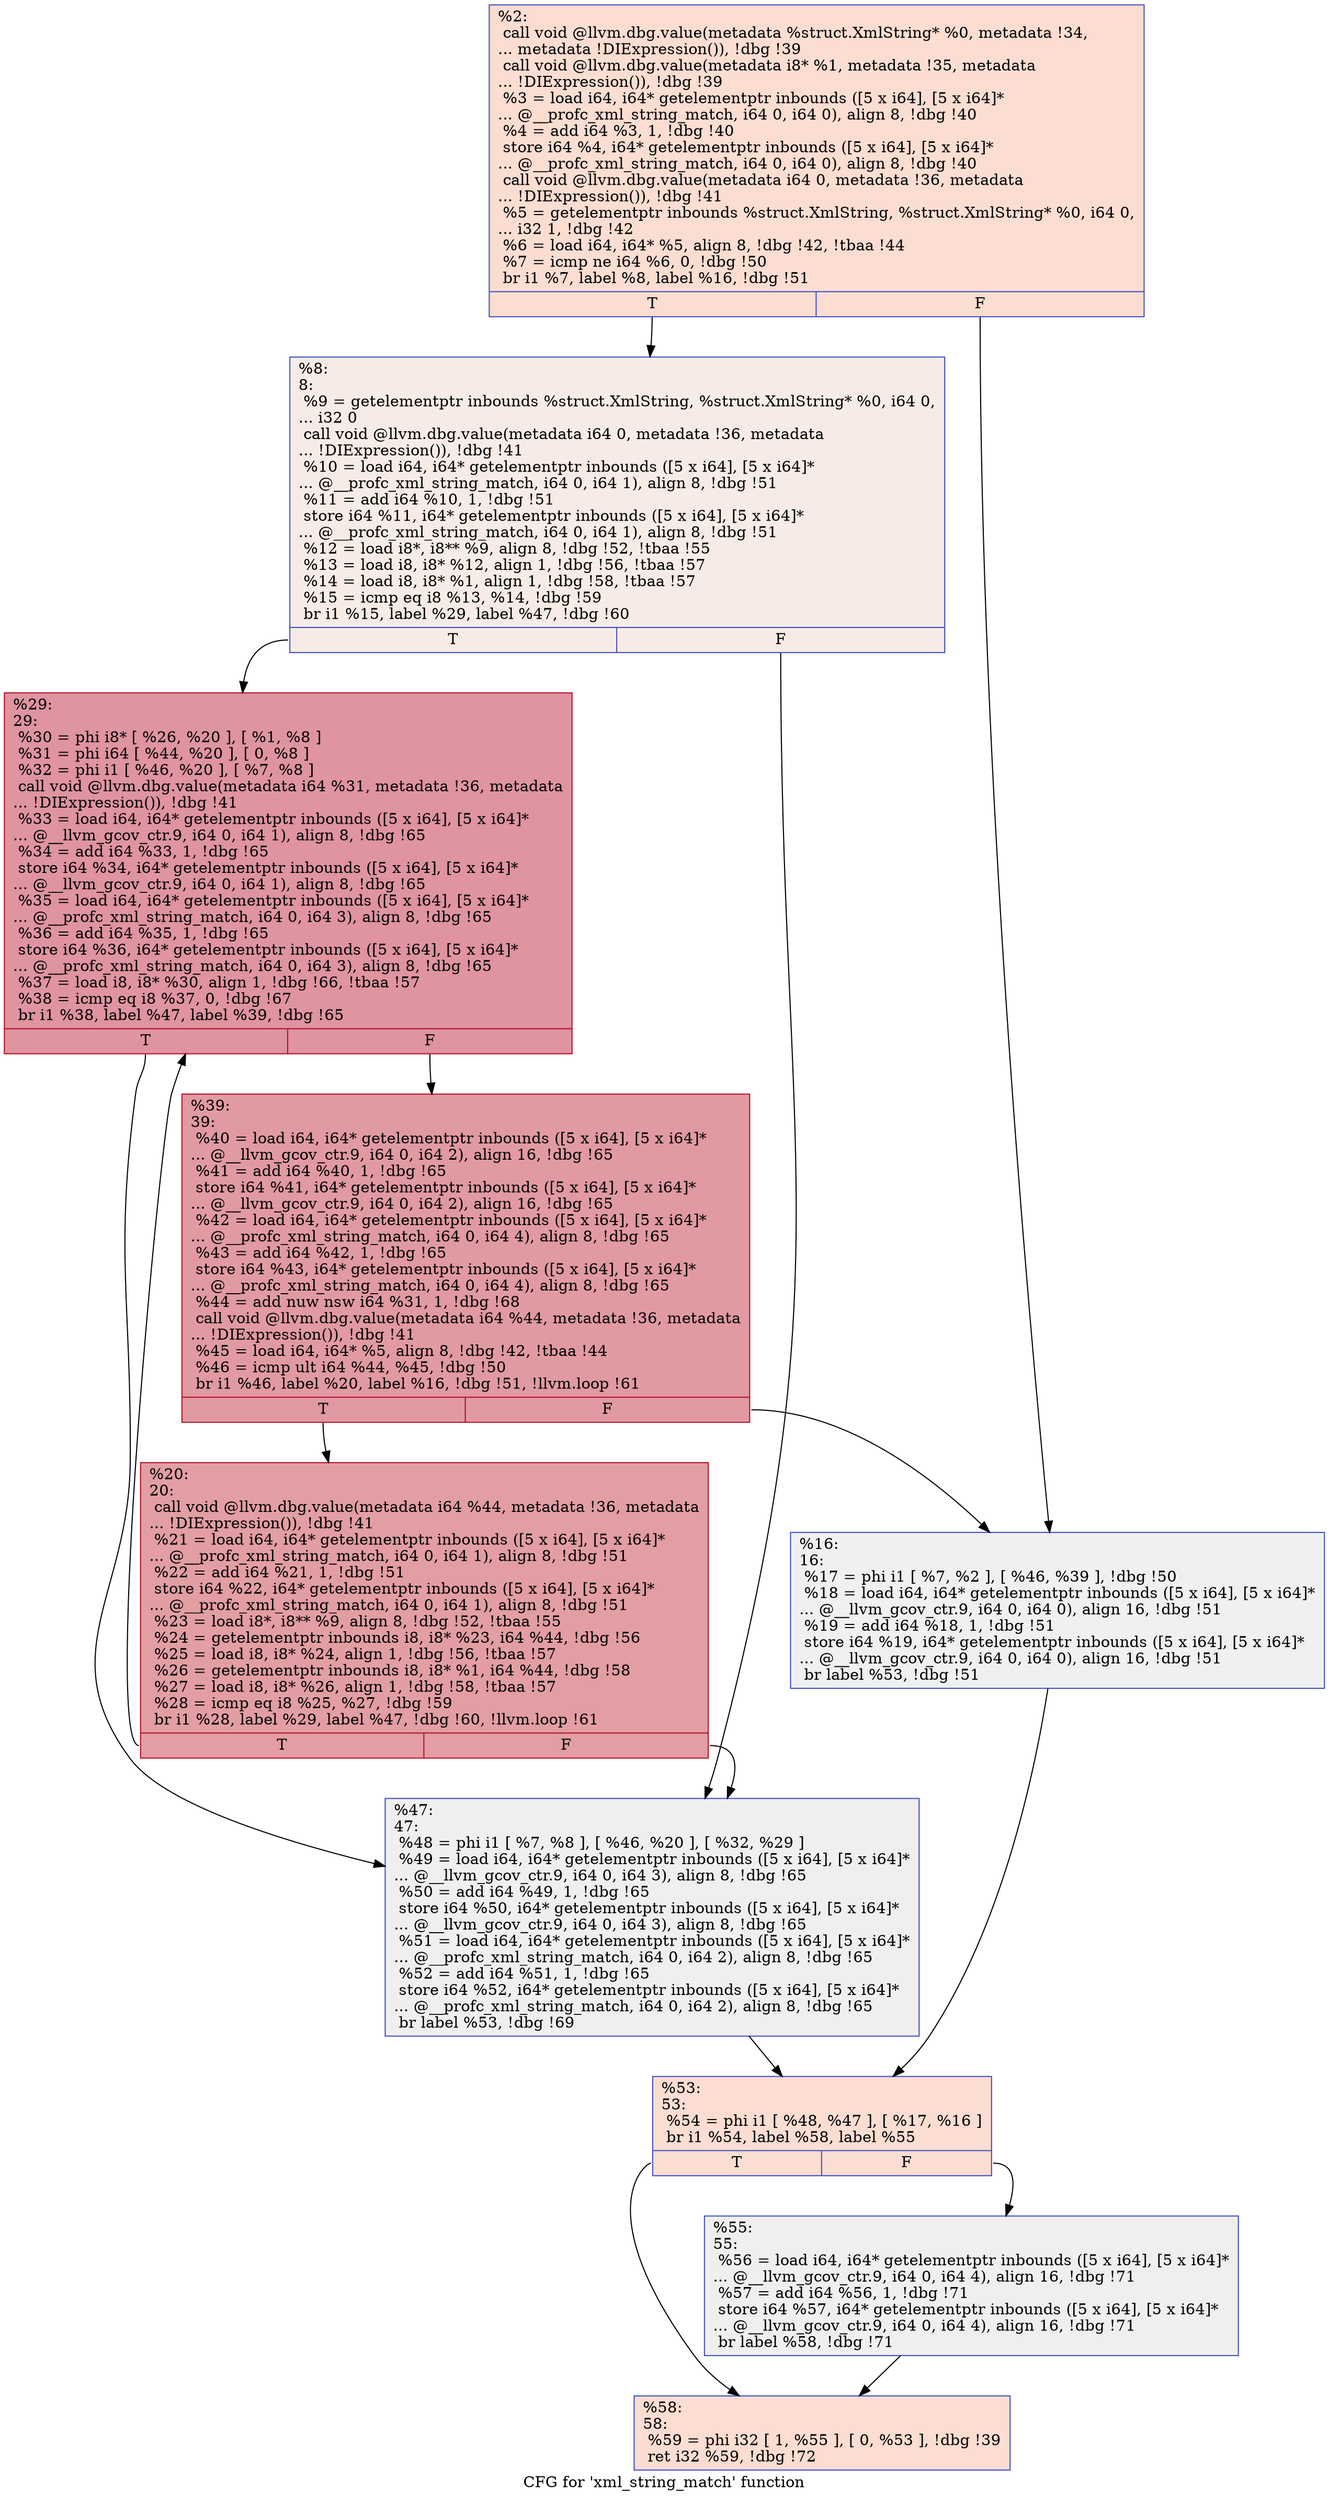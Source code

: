digraph "CFG for 'xml_string_match' function" {
	label="CFG for 'xml_string_match' function";

	Node0x557070ffa650 [shape=record,color="#3d50c3ff", style=filled, fillcolor="#f7b39670",label="{%2:\l  call void @llvm.dbg.value(metadata %struct.XmlString* %0, metadata !34,\l... metadata !DIExpression()), !dbg !39\l  call void @llvm.dbg.value(metadata i8* %1, metadata !35, metadata\l... !DIExpression()), !dbg !39\l  %3 = load i64, i64* getelementptr inbounds ([5 x i64], [5 x i64]*\l... @__profc_xml_string_match, i64 0, i64 0), align 8, !dbg !40\l  %4 = add i64 %3, 1, !dbg !40\l  store i64 %4, i64* getelementptr inbounds ([5 x i64], [5 x i64]*\l... @__profc_xml_string_match, i64 0, i64 0), align 8, !dbg !40\l  call void @llvm.dbg.value(metadata i64 0, metadata !36, metadata\l... !DIExpression()), !dbg !41\l  %5 = getelementptr inbounds %struct.XmlString, %struct.XmlString* %0, i64 0,\l... i32 1, !dbg !42\l  %6 = load i64, i64* %5, align 8, !dbg !42, !tbaa !44\l  %7 = icmp ne i64 %6, 0, !dbg !50\l  br i1 %7, label %8, label %16, !dbg !51\l|{<s0>T|<s1>F}}"];
	Node0x557070ffa650:s0 -> Node0x557070febcd0;
	Node0x557070ffa650:s1 -> Node0x557070febd20;
	Node0x557070febcd0 [shape=record,color="#3d50c3ff", style=filled, fillcolor="#ecd3c570",label="{%8:\l8:                                                \l  %9 = getelementptr inbounds %struct.XmlString, %struct.XmlString* %0, i64 0,\l... i32 0\l  call void @llvm.dbg.value(metadata i64 0, metadata !36, metadata\l... !DIExpression()), !dbg !41\l  %10 = load i64, i64* getelementptr inbounds ([5 x i64], [5 x i64]*\l... @__profc_xml_string_match, i64 0, i64 1), align 8, !dbg !51\l  %11 = add i64 %10, 1, !dbg !51\l  store i64 %11, i64* getelementptr inbounds ([5 x i64], [5 x i64]*\l... @__profc_xml_string_match, i64 0, i64 1), align 8, !dbg !51\l  %12 = load i8*, i8** %9, align 8, !dbg !52, !tbaa !55\l  %13 = load i8, i8* %12, align 1, !dbg !56, !tbaa !57\l  %14 = load i8, i8* %1, align 1, !dbg !58, !tbaa !57\l  %15 = icmp eq i8 %13, %14, !dbg !59\l  br i1 %15, label %29, label %47, !dbg !60\l|{<s0>T|<s1>F}}"];
	Node0x557070febcd0:s0 -> Node0x557070febdc0;
	Node0x557070febcd0:s1 -> Node0x557070febe60;
	Node0x557070febd20 [shape=record,color="#3d50c3ff", style=filled, fillcolor="#d9dce170",label="{%16:\l16:                                               \l  %17 = phi i1 [ %7, %2 ], [ %46, %39 ], !dbg !50\l  %18 = load i64, i64* getelementptr inbounds ([5 x i64], [5 x i64]*\l... @__llvm_gcov_ctr.9, i64 0, i64 0), align 16, !dbg !51\l  %19 = add i64 %18, 1, !dbg !51\l  store i64 %19, i64* getelementptr inbounds ([5 x i64], [5 x i64]*\l... @__llvm_gcov_ctr.9, i64 0, i64 0), align 16, !dbg !51\l  br label %53, !dbg !51\l}"];
	Node0x557070febd20 -> Node0x557070febeb0;
	Node0x557070febd70 [shape=record,color="#b70d28ff", style=filled, fillcolor="#be242e70",label="{%20:\l20:                                               \l  call void @llvm.dbg.value(metadata i64 %44, metadata !36, metadata\l... !DIExpression()), !dbg !41\l  %21 = load i64, i64* getelementptr inbounds ([5 x i64], [5 x i64]*\l... @__profc_xml_string_match, i64 0, i64 1), align 8, !dbg !51\l  %22 = add i64 %21, 1, !dbg !51\l  store i64 %22, i64* getelementptr inbounds ([5 x i64], [5 x i64]*\l... @__profc_xml_string_match, i64 0, i64 1), align 8, !dbg !51\l  %23 = load i8*, i8** %9, align 8, !dbg !52, !tbaa !55\l  %24 = getelementptr inbounds i8, i8* %23, i64 %44, !dbg !56\l  %25 = load i8, i8* %24, align 1, !dbg !56, !tbaa !57\l  %26 = getelementptr inbounds i8, i8* %1, i64 %44, !dbg !58\l  %27 = load i8, i8* %26, align 1, !dbg !58, !tbaa !57\l  %28 = icmp eq i8 %25, %27, !dbg !59\l  br i1 %28, label %29, label %47, !dbg !60, !llvm.loop !61\l|{<s0>T|<s1>F}}"];
	Node0x557070febd70:s0 -> Node0x557070febdc0;
	Node0x557070febd70:s1 -> Node0x557070febe60;
	Node0x557070febdc0 [shape=record,color="#b70d28ff", style=filled, fillcolor="#b70d2870",label="{%29:\l29:                                               \l  %30 = phi i8* [ %26, %20 ], [ %1, %8 ]\l  %31 = phi i64 [ %44, %20 ], [ 0, %8 ]\l  %32 = phi i1 [ %46, %20 ], [ %7, %8 ]\l  call void @llvm.dbg.value(metadata i64 %31, metadata !36, metadata\l... !DIExpression()), !dbg !41\l  %33 = load i64, i64* getelementptr inbounds ([5 x i64], [5 x i64]*\l... @__llvm_gcov_ctr.9, i64 0, i64 1), align 8, !dbg !65\l  %34 = add i64 %33, 1, !dbg !65\l  store i64 %34, i64* getelementptr inbounds ([5 x i64], [5 x i64]*\l... @__llvm_gcov_ctr.9, i64 0, i64 1), align 8, !dbg !65\l  %35 = load i64, i64* getelementptr inbounds ([5 x i64], [5 x i64]*\l... @__profc_xml_string_match, i64 0, i64 3), align 8, !dbg !65\l  %36 = add i64 %35, 1, !dbg !65\l  store i64 %36, i64* getelementptr inbounds ([5 x i64], [5 x i64]*\l... @__profc_xml_string_match, i64 0, i64 3), align 8, !dbg !65\l  %37 = load i8, i8* %30, align 1, !dbg !66, !tbaa !57\l  %38 = icmp eq i8 %37, 0, !dbg !67\l  br i1 %38, label %47, label %39, !dbg !65\l|{<s0>T|<s1>F}}"];
	Node0x557070febdc0:s0 -> Node0x557070febe60;
	Node0x557070febdc0:s1 -> Node0x557070febe10;
	Node0x557070febe10 [shape=record,color="#b70d28ff", style=filled, fillcolor="#bb1b2c70",label="{%39:\l39:                                               \l  %40 = load i64, i64* getelementptr inbounds ([5 x i64], [5 x i64]*\l... @__llvm_gcov_ctr.9, i64 0, i64 2), align 16, !dbg !65\l  %41 = add i64 %40, 1, !dbg !65\l  store i64 %41, i64* getelementptr inbounds ([5 x i64], [5 x i64]*\l... @__llvm_gcov_ctr.9, i64 0, i64 2), align 16, !dbg !65\l  %42 = load i64, i64* getelementptr inbounds ([5 x i64], [5 x i64]*\l... @__profc_xml_string_match, i64 0, i64 4), align 8, !dbg !65\l  %43 = add i64 %42, 1, !dbg !65\l  store i64 %43, i64* getelementptr inbounds ([5 x i64], [5 x i64]*\l... @__profc_xml_string_match, i64 0, i64 4), align 8, !dbg !65\l  %44 = add nuw nsw i64 %31, 1, !dbg !68\l  call void @llvm.dbg.value(metadata i64 %44, metadata !36, metadata\l... !DIExpression()), !dbg !41\l  %45 = load i64, i64* %5, align 8, !dbg !42, !tbaa !44\l  %46 = icmp ult i64 %44, %45, !dbg !50\l  br i1 %46, label %20, label %16, !dbg !51, !llvm.loop !61\l|{<s0>T|<s1>F}}"];
	Node0x557070febe10:s0 -> Node0x557070febd70;
	Node0x557070febe10:s1 -> Node0x557070febd20;
	Node0x557070febe60 [shape=record,color="#3d50c3ff", style=filled, fillcolor="#e0dbd870",label="{%47:\l47:                                               \l  %48 = phi i1 [ %7, %8 ], [ %46, %20 ], [ %32, %29 ]\l  %49 = load i64, i64* getelementptr inbounds ([5 x i64], [5 x i64]*\l... @__llvm_gcov_ctr.9, i64 0, i64 3), align 8, !dbg !65\l  %50 = add i64 %49, 1, !dbg !65\l  store i64 %50, i64* getelementptr inbounds ([5 x i64], [5 x i64]*\l... @__llvm_gcov_ctr.9, i64 0, i64 3), align 8, !dbg !65\l  %51 = load i64, i64* getelementptr inbounds ([5 x i64], [5 x i64]*\l... @__profc_xml_string_match, i64 0, i64 2), align 8, !dbg !65\l  %52 = add i64 %51, 1, !dbg !65\l  store i64 %52, i64* getelementptr inbounds ([5 x i64], [5 x i64]*\l... @__profc_xml_string_match, i64 0, i64 2), align 8, !dbg !65\l  br label %53, !dbg !69\l}"];
	Node0x557070febe60 -> Node0x557070febeb0;
	Node0x557070febeb0 [shape=record,color="#3d50c3ff", style=filled, fillcolor="#f7b39670",label="{%53:\l53:                                               \l  %54 = phi i1 [ %48, %47 ], [ %17, %16 ]\l  br i1 %54, label %58, label %55\l|{<s0>T|<s1>F}}"];
	Node0x557070febeb0:s0 -> Node0x557070febf50;
	Node0x557070febeb0:s1 -> Node0x557070febf00;
	Node0x557070febf00 [shape=record,color="#3d50c3ff", style=filled, fillcolor="#e0dbd870",label="{%55:\l55:                                               \l  %56 = load i64, i64* getelementptr inbounds ([5 x i64], [5 x i64]*\l... @__llvm_gcov_ctr.9, i64 0, i64 4), align 16, !dbg !71\l  %57 = add i64 %56, 1, !dbg !71\l  store i64 %57, i64* getelementptr inbounds ([5 x i64], [5 x i64]*\l... @__llvm_gcov_ctr.9, i64 0, i64 4), align 16, !dbg !71\l  br label %58, !dbg !71\l}"];
	Node0x557070febf00 -> Node0x557070febf50;
	Node0x557070febf50 [shape=record,color="#3d50c3ff", style=filled, fillcolor="#f7b39670",label="{%58:\l58:                                               \l  %59 = phi i32 [ 1, %55 ], [ 0, %53 ], !dbg !39\l  ret i32 %59, !dbg !72\l}"];
}
